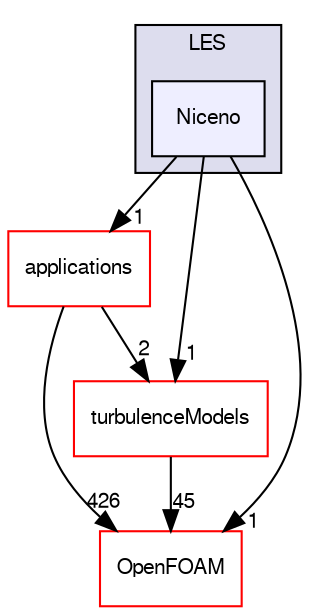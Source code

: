 digraph "src/TurbulenceModels/phaseCompressible/LES/Niceno" {
  bgcolor=transparent;
  compound=true
  node [ fontsize="10", fontname="FreeSans"];
  edge [ labelfontsize="10", labelfontname="FreeSans"];
  subgraph clusterdir_488cfc10b068d61dafd70f33fb089535 {
    graph [ bgcolor="#ddddee", pencolor="black", label="LES" fontname="FreeSans", fontsize="10", URL="dir_488cfc10b068d61dafd70f33fb089535.html"]
  dir_3246c7dd2ae022c36ebcf2e07305c569 [shape=box, label="Niceno", style="filled", fillcolor="#eeeeff", pencolor="black", URL="dir_3246c7dd2ae022c36ebcf2e07305c569.html"];
  }
  dir_a6e4fee11f07c3b70486e88fe92cbbdc [shape=box label="applications" color="red" URL="dir_a6e4fee11f07c3b70486e88fe92cbbdc.html"];
  dir_c5473ff19b20e6ec4dfe5c310b3778a8 [shape=box label="OpenFOAM" color="red" URL="dir_c5473ff19b20e6ec4dfe5c310b3778a8.html"];
  dir_a3dc37bcacf99bb6122ed819dac99f09 [shape=box label="turbulenceModels" color="red" URL="dir_a3dc37bcacf99bb6122ed819dac99f09.html"];
  dir_a6e4fee11f07c3b70486e88fe92cbbdc->dir_c5473ff19b20e6ec4dfe5c310b3778a8 [headlabel="426", labeldistance=1.5 headhref="dir_000000_001732.html"];
  dir_a6e4fee11f07c3b70486e88fe92cbbdc->dir_a3dc37bcacf99bb6122ed819dac99f09 [headlabel="2", labeldistance=1.5 headhref="dir_000000_000608.html"];
  dir_3246c7dd2ae022c36ebcf2e07305c569->dir_a6e4fee11f07c3b70486e88fe92cbbdc [headlabel="1", labeldistance=1.5 headhref="dir_003042_000000.html"];
  dir_3246c7dd2ae022c36ebcf2e07305c569->dir_c5473ff19b20e6ec4dfe5c310b3778a8 [headlabel="1", labeldistance=1.5 headhref="dir_003042_001732.html"];
  dir_3246c7dd2ae022c36ebcf2e07305c569->dir_a3dc37bcacf99bb6122ed819dac99f09 [headlabel="1", labeldistance=1.5 headhref="dir_003042_000608.html"];
  dir_a3dc37bcacf99bb6122ed819dac99f09->dir_c5473ff19b20e6ec4dfe5c310b3778a8 [headlabel="45", labeldistance=1.5 headhref="dir_000608_001732.html"];
}
